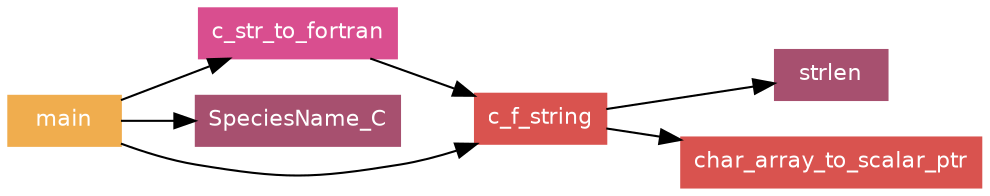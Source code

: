 digraph "call~~graph~~CallGraph" {
	graph [concentrate=true id="call~~graph~~CallGraph" rankdir=LR size="8.90625,1000.0"]
	node [fontname=Helvetica fontsize=10.5 height=0.0 margin=0.08 shape=box]
	edge [fontname=Helvetica fontsize=9.5]
		"proc~c_str_to_fortran" [label=c_str_to_fortran URL="../proc/c_str_to_fortran.html" color="#d94e8f" fontcolor=white style=filled]
		"interface~speciesname_c" [label=SpeciesName_C URL="../interface/speciesname_c.html" color="#A7506F" fontcolor=white style=filled]
		"proc~c_f_string" [label=c_f_string URL="../proc/c_f_string.html" color="#d9534f" fontcolor=white style=filled]
		"interface~strlen" [label=strlen URL="../interface/strlen.html" color="#A7506F" fontcolor=white style=filled]
		"program~main" [label=main URL="../program/main.html" color="#f0ad4e" fontcolor=white style=filled]
		graph [size="11.875,1000.0"]
		graph [concentrate=false]
			"proc~c_str_to_fortran" -> "proc~c_f_string" [color="#000000"]
			"proc~c_f_string" -> "interface~strlen" [color="#000000"]
		"none~char_array_to_scalar_ptr" [label=char_array_to_scalar_ptr color="#d9534f" fontcolor=white style=filled]
			"proc~c_f_string" -> "none~char_array_to_scalar_ptr" [color="#000000"]
			"program~main" -> "proc~c_str_to_fortran" [color="#000000"]
			"program~main" -> "interface~speciesname_c" [color="#000000"]
			"program~main" -> "proc~c_f_string" [color="#000000"]
}